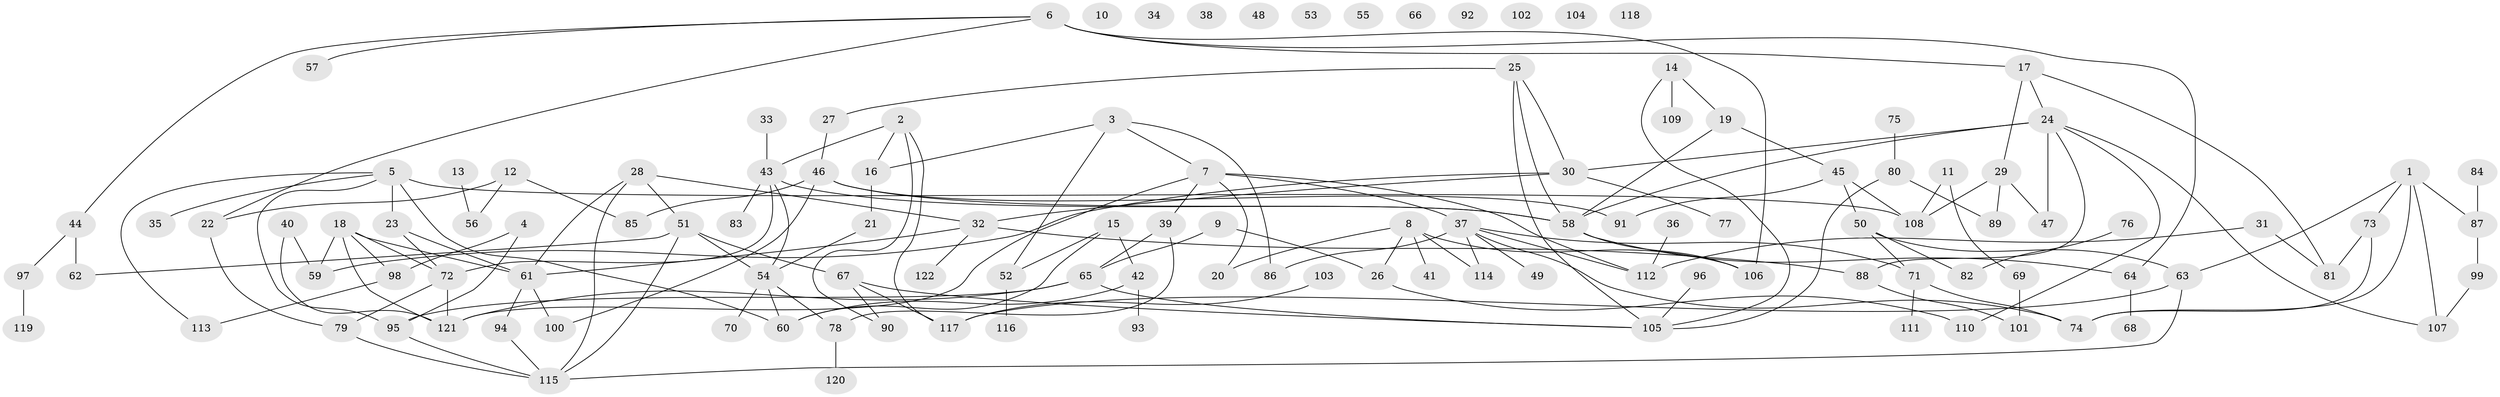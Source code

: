 // coarse degree distribution, {3: 0.18518518518518517, 8: 0.1111111111111111, 1: 0.25925925925925924, 10: 0.037037037037037035, 6: 0.07407407407407407, 7: 0.037037037037037035, 2: 0.18518518518518517, 5: 0.07407407407407407, 9: 0.037037037037037035}
// Generated by graph-tools (version 1.1) at 2025/35/03/04/25 23:35:58]
// undirected, 122 vertices, 167 edges
graph export_dot {
  node [color=gray90,style=filled];
  1;
  2;
  3;
  4;
  5;
  6;
  7;
  8;
  9;
  10;
  11;
  12;
  13;
  14;
  15;
  16;
  17;
  18;
  19;
  20;
  21;
  22;
  23;
  24;
  25;
  26;
  27;
  28;
  29;
  30;
  31;
  32;
  33;
  34;
  35;
  36;
  37;
  38;
  39;
  40;
  41;
  42;
  43;
  44;
  45;
  46;
  47;
  48;
  49;
  50;
  51;
  52;
  53;
  54;
  55;
  56;
  57;
  58;
  59;
  60;
  61;
  62;
  63;
  64;
  65;
  66;
  67;
  68;
  69;
  70;
  71;
  72;
  73;
  74;
  75;
  76;
  77;
  78;
  79;
  80;
  81;
  82;
  83;
  84;
  85;
  86;
  87;
  88;
  89;
  90;
  91;
  92;
  93;
  94;
  95;
  96;
  97;
  98;
  99;
  100;
  101;
  102;
  103;
  104;
  105;
  106;
  107;
  108;
  109;
  110;
  111;
  112;
  113;
  114;
  115;
  116;
  117;
  118;
  119;
  120;
  121;
  122;
  1 -- 63;
  1 -- 73;
  1 -- 74;
  1 -- 87;
  1 -- 107;
  2 -- 16;
  2 -- 43;
  2 -- 90;
  2 -- 117;
  3 -- 7;
  3 -- 16;
  3 -- 52;
  3 -- 86;
  4 -- 95;
  4 -- 98;
  5 -- 23;
  5 -- 35;
  5 -- 60;
  5 -- 95;
  5 -- 108;
  5 -- 113;
  6 -- 17;
  6 -- 22;
  6 -- 44;
  6 -- 57;
  6 -- 64;
  6 -- 106;
  7 -- 20;
  7 -- 37;
  7 -- 39;
  7 -- 112;
  7 -- 121;
  8 -- 20;
  8 -- 26;
  8 -- 41;
  8 -- 106;
  8 -- 114;
  9 -- 26;
  9 -- 65;
  11 -- 69;
  11 -- 108;
  12 -- 22;
  12 -- 56;
  12 -- 85;
  13 -- 56;
  14 -- 19;
  14 -- 105;
  14 -- 109;
  15 -- 42;
  15 -- 52;
  15 -- 60;
  16 -- 21;
  17 -- 24;
  17 -- 29;
  17 -- 81;
  18 -- 59;
  18 -- 61;
  18 -- 72;
  18 -- 98;
  18 -- 121;
  19 -- 45;
  19 -- 58;
  21 -- 54;
  22 -- 79;
  23 -- 61;
  23 -- 72;
  24 -- 30;
  24 -- 47;
  24 -- 58;
  24 -- 88;
  24 -- 107;
  24 -- 110;
  25 -- 27;
  25 -- 30;
  25 -- 58;
  25 -- 105;
  26 -- 110;
  27 -- 46;
  28 -- 32;
  28 -- 51;
  28 -- 61;
  28 -- 115;
  29 -- 47;
  29 -- 89;
  29 -- 108;
  30 -- 32;
  30 -- 59;
  30 -- 77;
  31 -- 81;
  31 -- 112;
  32 -- 61;
  32 -- 88;
  32 -- 122;
  33 -- 43;
  36 -- 112;
  37 -- 49;
  37 -- 71;
  37 -- 74;
  37 -- 86;
  37 -- 112;
  37 -- 114;
  39 -- 65;
  39 -- 78;
  40 -- 59;
  40 -- 121;
  42 -- 60;
  42 -- 93;
  43 -- 54;
  43 -- 58;
  43 -- 72;
  43 -- 83;
  44 -- 62;
  44 -- 97;
  45 -- 50;
  45 -- 91;
  45 -- 108;
  46 -- 58;
  46 -- 85;
  46 -- 91;
  46 -- 100;
  50 -- 63;
  50 -- 71;
  50 -- 82;
  51 -- 54;
  51 -- 62;
  51 -- 67;
  51 -- 115;
  52 -- 116;
  54 -- 60;
  54 -- 70;
  54 -- 78;
  58 -- 64;
  58 -- 106;
  61 -- 94;
  61 -- 100;
  63 -- 115;
  63 -- 117;
  64 -- 68;
  65 -- 95;
  65 -- 105;
  65 -- 121;
  67 -- 90;
  67 -- 105;
  67 -- 117;
  69 -- 101;
  71 -- 74;
  71 -- 111;
  72 -- 79;
  72 -- 121;
  73 -- 74;
  73 -- 81;
  75 -- 80;
  76 -- 82;
  78 -- 120;
  79 -- 115;
  80 -- 89;
  80 -- 105;
  84 -- 87;
  87 -- 99;
  88 -- 101;
  94 -- 115;
  95 -- 115;
  96 -- 105;
  97 -- 119;
  98 -- 113;
  99 -- 107;
  103 -- 117;
}
